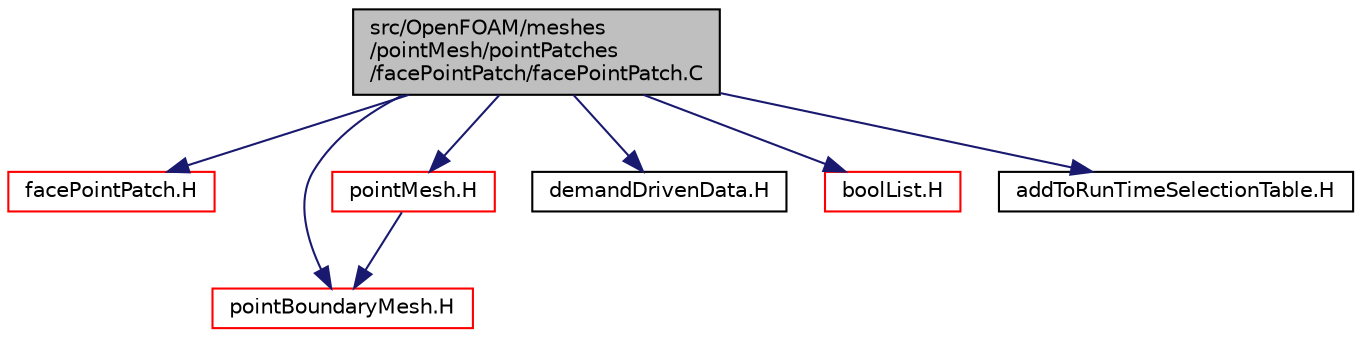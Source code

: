 digraph "src/OpenFOAM/meshes/pointMesh/pointPatches/facePointPatch/facePointPatch.C"
{
  bgcolor="transparent";
  edge [fontname="Helvetica",fontsize="10",labelfontname="Helvetica",labelfontsize="10"];
  node [fontname="Helvetica",fontsize="10",shape=record];
  Node1 [label="src/OpenFOAM/meshes\l/pointMesh/pointPatches\l/facePointPatch/facePointPatch.C",height=0.2,width=0.4,color="black", fillcolor="grey75", style="filled", fontcolor="black"];
  Node1 -> Node2 [color="midnightblue",fontsize="10",style="solid",fontname="Helvetica"];
  Node2 [label="facePointPatch.H",height=0.2,width=0.4,color="red",URL="$a08929.html"];
  Node1 -> Node3 [color="midnightblue",fontsize="10",style="solid",fontname="Helvetica"];
  Node3 [label="pointBoundaryMesh.H",height=0.2,width=0.4,color="red",URL="$a08892.html"];
  Node1 -> Node4 [color="midnightblue",fontsize="10",style="solid",fontname="Helvetica"];
  Node4 [label="pointMesh.H",height=0.2,width=0.4,color="red",URL="$a08894.html"];
  Node4 -> Node3 [color="midnightblue",fontsize="10",style="solid",fontname="Helvetica"];
  Node1 -> Node5 [color="midnightblue",fontsize="10",style="solid",fontname="Helvetica"];
  Node5 [label="demandDrivenData.H",height=0.2,width=0.4,color="black",URL="$a08540.html",tooltip="Template functions to aid in the implementation of demand driven data. "];
  Node1 -> Node6 [color="midnightblue",fontsize="10",style="solid",fontname="Helvetica"];
  Node6 [label="boolList.H",height=0.2,width=0.4,color="red",URL="$a09148.html"];
  Node1 -> Node7 [color="midnightblue",fontsize="10",style="solid",fontname="Helvetica"];
  Node7 [label="addToRunTimeSelectionTable.H",height=0.2,width=0.4,color="black",URL="$a08169.html",tooltip="Macros for easy insertion into run-time selection tables. "];
}
